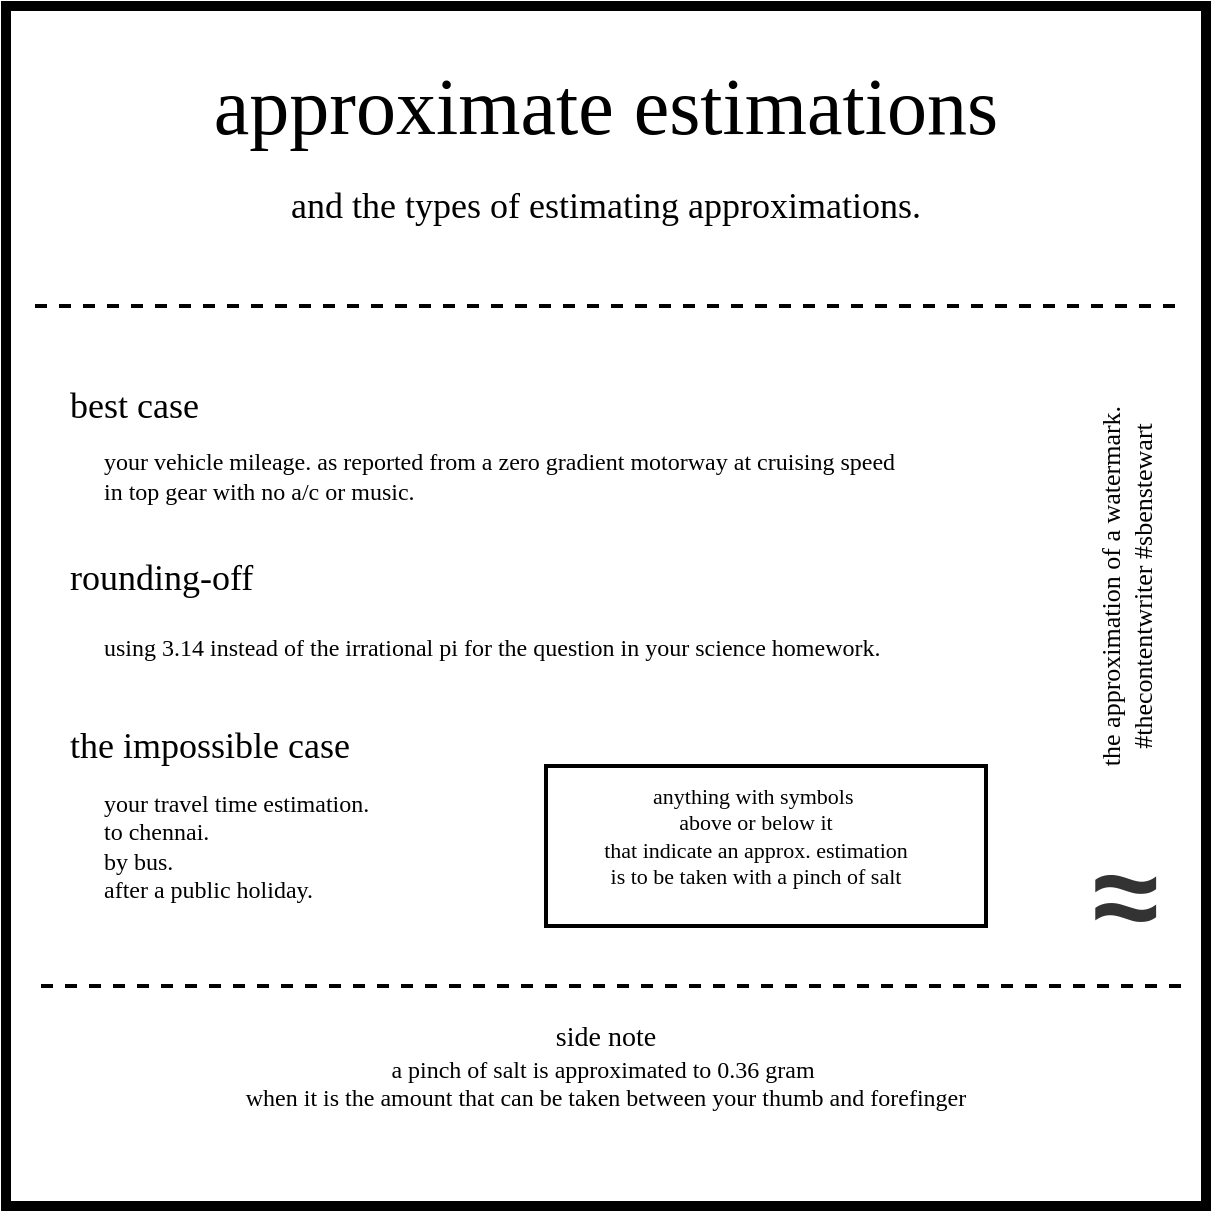<mxfile version="12.1.8" type="device" pages="1"><diagram id="dX7Dphyso45SB9-RoEhv" name="Page-1"><mxGraphModel dx="742" dy="442" grid="1" gridSize="10" guides="1" tooltips="1" connect="1" arrows="1" fold="1" page="1" pageScale="1" pageWidth="827" pageHeight="1169" math="0" shadow="0"><root><mxCell id="0"/><mxCell id="1" parent="0"/><mxCell id="nfxZPmU7g6QgWNAvG-ER-2" value="" style="whiteSpace=wrap;html=1;aspect=fixed;strokeWidth=5;" parent="1" vertex="1"><mxGeometry x="210" y="90" width="600" height="600" as="geometry"/></mxCell><mxCell id="-ys0lpukzz87gOwLWBxt-10" value="" style="rounded=0;whiteSpace=wrap;html=1;fillColor=none;strokeWidth=2;" vertex="1" parent="1"><mxGeometry x="480" y="470" width="220" height="80" as="geometry"/></mxCell><mxCell id="8b6ggLF4gSHIukh4vJdm-18" value="&lt;font face=&quot;xkcd&quot;&gt;&lt;span style=&quot;font-size: 40px&quot;&gt;approximate&amp;nbsp;estimations&lt;/span&gt;&lt;br&gt;&lt;/font&gt;" style="text;html=1;strokeColor=none;fillColor=none;align=center;verticalAlign=middle;whiteSpace=wrap;rounded=0;" parent="1" vertex="1"><mxGeometry x="300" y="130" width="420" height="20" as="geometry"/></mxCell><mxCell id="8b6ggLF4gSHIukh4vJdm-24" value="&lt;font face=&quot;xkcd&quot;&gt;&lt;span style=&quot;font-size: 18px&quot;&gt;and the types of estimating approximations.&lt;/span&gt;&lt;br&gt;&lt;/font&gt;" style="text;html=1;strokeColor=none;fillColor=none;align=center;verticalAlign=middle;whiteSpace=wrap;rounded=0;" parent="1" vertex="1"><mxGeometry x="270" y="180" width="480" height="20" as="geometry"/></mxCell><mxCell id="8b6ggLF4gSHIukh4vJdm-30" value="" style="endArrow=none;dashed=1;html=1;strokeWidth=2;" parent="1" edge="1"><mxGeometry width="50" height="50" relative="1" as="geometry"><mxPoint x="794.5" y="240" as="sourcePoint"/><mxPoint x="219.5" y="240" as="targetPoint"/></mxGeometry></mxCell><mxCell id="k-dpR7HA_-HZ3Fbqk2lw-16" value="" style="endArrow=none;dashed=1;html=1;strokeWidth=2;" parent="1" edge="1"><mxGeometry width="50" height="50" relative="1" as="geometry"><mxPoint x="797.5" y="580" as="sourcePoint"/><mxPoint x="222.5" y="580" as="targetPoint"/></mxGeometry></mxCell><mxCell id="k-dpR7HA_-HZ3Fbqk2lw-17" value="&lt;font face=&quot;xkcd&quot;&gt;&lt;span style=&quot;font-size: 14px&quot;&gt;side note&lt;br&gt;&lt;/span&gt;&lt;/font&gt;&lt;font face=&quot;xkcd&quot;&gt;a pinch of salt is approximated&amp;nbsp;to 0.36 gram&amp;nbsp;&lt;br&gt;when it is the amount that can be taken between your thumb and forefinger&lt;br&gt;&lt;/font&gt;" style="text;html=1;strokeColor=none;fillColor=none;align=center;verticalAlign=middle;whiteSpace=wrap;rounded=0;" parent="1" vertex="1"><mxGeometry x="250" y="610" width="520" height="20" as="geometry"/></mxCell><mxCell id="euaHSMH8fYii958cPEId-22" style="edgeStyle=orthogonalEdgeStyle;rounded=0;orthogonalLoop=1;jettySize=auto;html=1;exitX=0.5;exitY=1;exitDx=0;exitDy=0;strokeWidth=2;" parent="1" edge="1"><mxGeometry relative="1" as="geometry"><mxPoint x="661" y="451" as="sourcePoint"/><mxPoint x="661" y="451" as="targetPoint"/></mxGeometry></mxCell><mxCell id="pKVuHFSoDqtFi99w7tCS-1" value="&lt;font face=&quot;xkcd&quot;&gt;&lt;span style=&quot;font-size: 18px&quot;&gt;best case&lt;/span&gt;&lt;br&gt;&lt;/font&gt;" style="text;html=1;strokeColor=none;fillColor=none;align=left;verticalAlign=middle;whiteSpace=wrap;rounded=0;" parent="1" vertex="1"><mxGeometry x="240" y="280" width="140" height="20" as="geometry"/></mxCell><mxCell id="pKVuHFSoDqtFi99w7tCS-7" value="&lt;font face=&quot;xkcd&quot; size=&quot;1&quot;&gt;&lt;div style=&quot;font-size: 12px&quot;&gt;your vehicle mileage. as reported from a zero gradient motorway at cruising speed in top gear with no a/c or music.&lt;/div&gt;&lt;/font&gt;" style="text;html=1;strokeColor=none;fillColor=none;align=left;verticalAlign=middle;whiteSpace=wrap;rounded=0;" parent="1" vertex="1"><mxGeometry x="257" y="300" width="407" height="50" as="geometry"/></mxCell><mxCell id="pKVuHFSoDqtFi99w7tCS-15" value="&lt;font face=&quot;xkcd&quot; style=&quot;font-size: 13px&quot;&gt;&lt;span&gt;the approximation of a watermark.&lt;br&gt;&lt;/span&gt;#thecontentwriter #sbenstewart&lt;br&gt;&lt;/font&gt;" style="text;html=1;strokeColor=none;fillColor=none;align=center;verticalAlign=middle;whiteSpace=wrap;rounded=0;rotation=-90;" parent="1" vertex="1"><mxGeometry x="650" y="370" width="240" height="20" as="geometry"/></mxCell><mxCell id="-ys0lpukzz87gOwLWBxt-1" value="&lt;b style=&quot;color: rgb(51 , 51 , 51) ; font-family: , , &amp;#34;segoe ui&amp;#34; , &amp;#34;roboto&amp;#34; , , &amp;#34;ubuntu&amp;#34; , &amp;#34;cantarell&amp;#34; , &amp;#34;helvetica neue&amp;#34; , sans-serif ; text-align: left&quot;&gt;&lt;font style=&quot;font-size: 60px&quot;&gt;≈&lt;/font&gt;&lt;/b&gt;&lt;font face=&quot;xkcd&quot;&gt;&lt;br&gt;&lt;/font&gt;" style="text;html=1;strokeColor=none;fillColor=none;align=center;verticalAlign=middle;whiteSpace=wrap;rounded=0;" vertex="1" parent="1"><mxGeometry x="745" y="525" width="50" height="20" as="geometry"/></mxCell><mxCell id="-ys0lpukzz87gOwLWBxt-3" value="&lt;font face=&quot;xkcd&quot;&gt;&lt;span style=&quot;font-size: 18px&quot;&gt;rounding-off&lt;/span&gt;&lt;br&gt;&lt;/font&gt;" style="text;html=1;strokeColor=none;fillColor=none;align=left;verticalAlign=middle;whiteSpace=wrap;rounded=0;" vertex="1" parent="1"><mxGeometry x="240" y="366" width="140" height="20" as="geometry"/></mxCell><mxCell id="-ys0lpukzz87gOwLWBxt-4" value="&lt;font face=&quot;xkcd&quot; size=&quot;1&quot;&gt;&lt;div style=&quot;font-size: 12px&quot;&gt;using 3.14 instead of the irrational pi for the question in your science homework.&lt;/div&gt;&lt;/font&gt;" style="text;html=1;strokeColor=none;fillColor=none;align=left;verticalAlign=middle;whiteSpace=wrap;rounded=0;" vertex="1" parent="1"><mxGeometry x="257" y="386" width="407" height="50" as="geometry"/></mxCell><mxCell id="-ys0lpukzz87gOwLWBxt-5" value="&lt;font face=&quot;xkcd&quot;&gt;&lt;span style=&quot;font-size: 18px&quot;&gt;the impossible case&lt;/span&gt;&lt;br&gt;&lt;/font&gt;" style="text;html=1;strokeColor=none;fillColor=none;align=left;verticalAlign=middle;whiteSpace=wrap;rounded=0;" vertex="1" parent="1"><mxGeometry x="240" y="450" width="220" height="20" as="geometry"/></mxCell><mxCell id="-ys0lpukzz87gOwLWBxt-6" value="&lt;font face=&quot;xkcd&quot; size=&quot;1&quot;&gt;&lt;div style=&quot;font-size: 12px&quot;&gt;your travel time estimation.&lt;/div&gt;&lt;div style=&quot;font-size: 12px&quot;&gt;to chennai.&lt;/div&gt;&lt;div style=&quot;font-size: 12px&quot;&gt;by bus.&lt;/div&gt;&lt;div style=&quot;font-size: 12px&quot;&gt;after a public holiday.&lt;/div&gt;&lt;/font&gt;" style="text;html=1;strokeColor=none;fillColor=none;align=left;verticalAlign=middle;whiteSpace=wrap;rounded=0;" vertex="1" parent="1"><mxGeometry x="257" y="485" width="203" height="50" as="geometry"/></mxCell><mxCell id="-ys0lpukzz87gOwLWBxt-9" value="&lt;font face=&quot;xkcd&quot; style=&quot;font-size: 11px&quot;&gt;&lt;div&gt;&lt;span&gt;anything with symbols&amp;nbsp;&lt;/span&gt;&lt;/div&gt;&lt;div&gt;&lt;span&gt;above or below it&lt;/span&gt;&lt;br&gt;&lt;span&gt;that indicate an approx. estimation&lt;/span&gt;&lt;br&gt;&lt;span&gt;is to be taken with a pinch of salt&lt;/span&gt;&lt;br&gt;&lt;/div&gt;&lt;/font&gt;" style="text;html=1;strokeColor=none;fillColor=none;align=center;verticalAlign=middle;whiteSpace=wrap;rounded=0;" vertex="1" parent="1"><mxGeometry x="460" y="480" width="250" height="50" as="geometry"/></mxCell></root></mxGraphModel></diagram></mxfile>